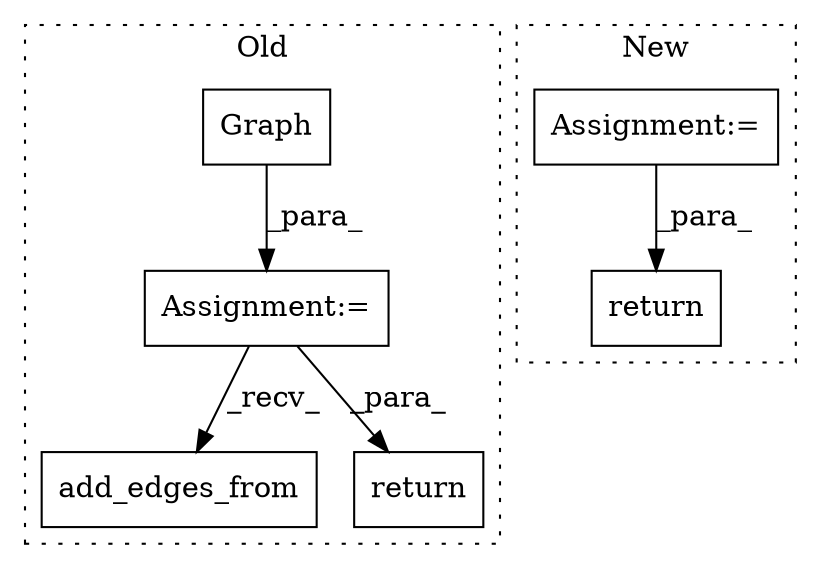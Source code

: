 digraph G {
subgraph cluster0 {
1 [label="add_edges_from" a="32" s="831,861" l="15,1" shape="box"];
3 [label="Graph" a="32" s="611" l="7" shape="box"];
4 [label="Assignment:=" a="7" s="601" l="1" shape="box"];
5 [label="return" a="41" s="1121" l="7" shape="box"];
label = "Old";
style="dotted";
}
subgraph cluster1 {
2 [label="return" a="41" s="1003" l="7" shape="box"];
6 [label="Assignment:=" a="7" s="941" l="1" shape="box"];
label = "New";
style="dotted";
}
3 -> 4 [label="_para_"];
4 -> 1 [label="_recv_"];
4 -> 5 [label="_para_"];
6 -> 2 [label="_para_"];
}